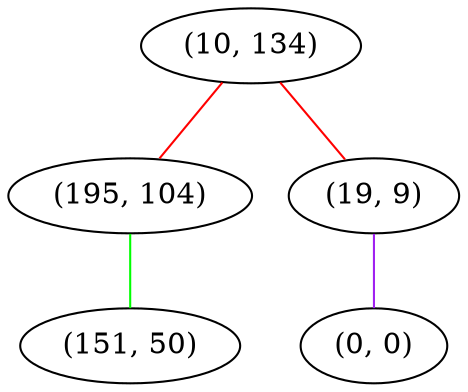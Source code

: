 graph "" {
"(10, 134)";
"(195, 104)";
"(19, 9)";
"(151, 50)";
"(0, 0)";
"(10, 134)" -- "(195, 104)"  [color=red, key=0, weight=1];
"(10, 134)" -- "(19, 9)"  [color=red, key=0, weight=1];
"(195, 104)" -- "(151, 50)"  [color=green, key=0, weight=2];
"(19, 9)" -- "(0, 0)"  [color=purple, key=0, weight=4];
}
